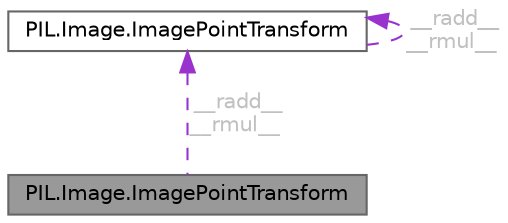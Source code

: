 digraph "PIL.Image.ImagePointTransform"
{
 // LATEX_PDF_SIZE
  bgcolor="transparent";
  edge [fontname=Helvetica,fontsize=10,labelfontname=Helvetica,labelfontsize=10];
  node [fontname=Helvetica,fontsize=10,shape=box,height=0.2,width=0.4];
  Node1 [id="Node000001",label="PIL.Image.ImagePointTransform",height=0.2,width=0.4,color="gray40", fillcolor="grey60", style="filled", fontcolor="black",tooltip=" "];
  Node2 -> Node1 [id="edge1_Node000001_Node000002",dir="back",color="darkorchid3",style="dashed",tooltip=" ",label=" __radd__\n__rmul__",fontcolor="grey" ];
  Node2 [id="Node000002",label="PIL.Image.ImagePointTransform",height=0.2,width=0.4,color="gray40", fillcolor="white", style="filled",URL="$d7/df8/classPIL_1_1Image_1_1ImagePointTransform.html",tooltip=" "];
  Node2 -> Node2 [id="edge2_Node000002_Node000002",dir="back",color="darkorchid3",style="dashed",tooltip=" ",label=" __radd__\n__rmul__",fontcolor="grey" ];
}
